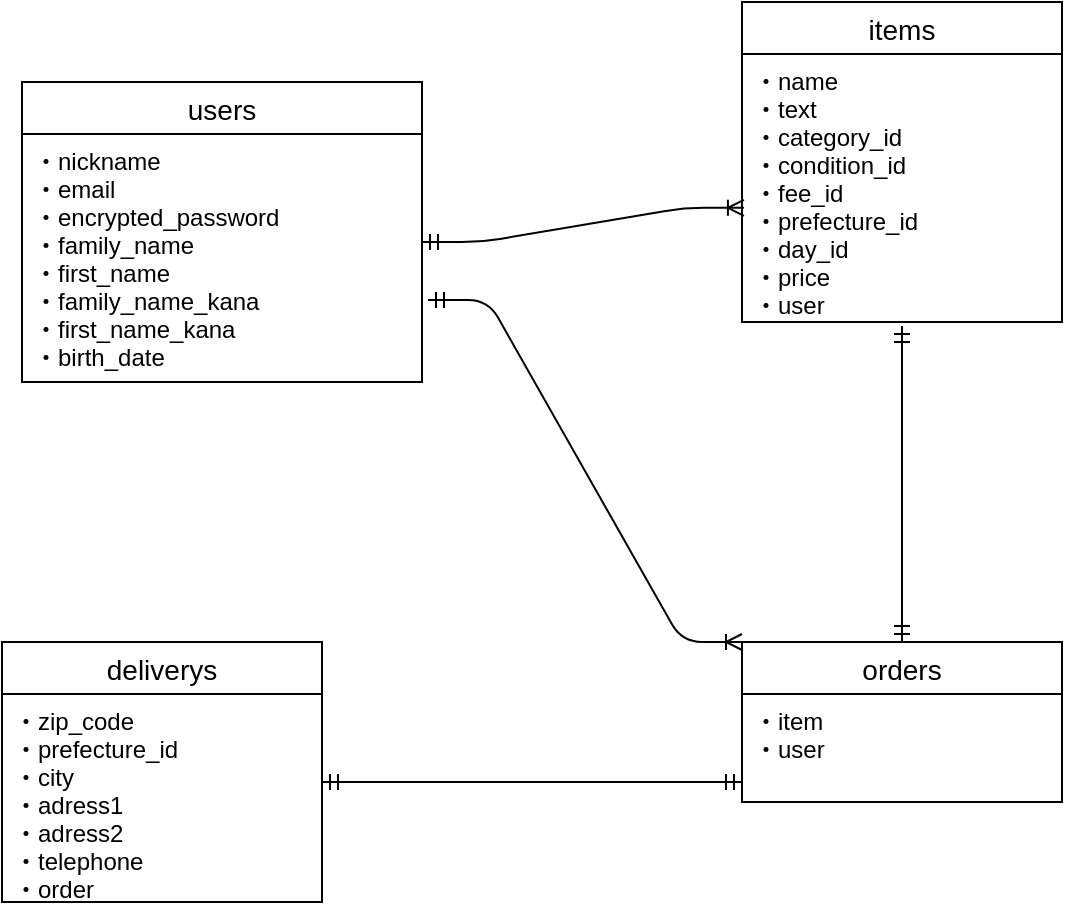 <mxfile>
    <diagram id="czhF3wBDCOuqHl6C9rhG" name="ページ1">
        <mxGraphModel dx="827" dy="896" grid="1" gridSize="10" guides="1" tooltips="1" connect="1" arrows="1" fold="1" page="1" pageScale="1" pageWidth="827" pageHeight="1169" math="0" shadow="0">
            <root>
                <mxCell id="0"/>
                <mxCell id="1" parent="0"/>
                <mxCell id="15" value="users" style="swimlane;fontStyle=0;childLayout=stackLayout;horizontal=1;startSize=26;horizontalStack=0;resizeParent=1;resizeParentMax=0;resizeLast=0;collapsible=1;marginBottom=0;align=center;fontSize=14;rounded=0;" parent="1" vertex="1">
                    <mxGeometry x="80" y="200" width="200" height="150" as="geometry"/>
                </mxCell>
                <mxCell id="18" value="・nickname&#10;・email&#10;・encrypted_password&#10;・family_name&#10;・first_name&#10;・family_name_kana&#10;・first_name_kana&#10;・birth_date&#10;" style="text;strokeColor=none;fillColor=none;spacingLeft=4;spacingRight=4;overflow=hidden;rotatable=0;points=[[0,0.5],[1,0.5]];portConstraint=eastwest;fontSize=12;" parent="15" vertex="1">
                    <mxGeometry y="26" width="200" height="124" as="geometry"/>
                </mxCell>
                <mxCell id="19" value="items" style="swimlane;fontStyle=0;childLayout=stackLayout;horizontal=1;startSize=26;horizontalStack=0;resizeParent=1;resizeParentMax=0;resizeLast=0;collapsible=1;marginBottom=0;align=center;fontSize=14;rounded=0;" parent="1" vertex="1">
                    <mxGeometry x="440" y="160" width="160" height="160" as="geometry"/>
                </mxCell>
                <mxCell id="20" value="・name&#10;・text&#10;・category_id&#10;・condition_id&#10;・fee_id&#10;・prefecture_id&#10;・day_id&#10;・price&#10;・user" style="text;strokeColor=none;fillColor=none;spacingLeft=4;spacingRight=4;overflow=hidden;rotatable=0;points=[[0,0.5],[1,0.5]];portConstraint=eastwest;fontSize=12;" parent="19" vertex="1">
                    <mxGeometry y="26" width="160" height="134" as="geometry"/>
                </mxCell>
                <mxCell id="26" value="" style="edgeStyle=entityRelationEdgeStyle;fontSize=12;html=1;endArrow=ERoneToMany;startArrow=ERmandOne;entryX=0.006;entryY=0.574;entryDx=0;entryDy=0;entryPerimeter=0;" parent="1" target="20" edge="1">
                    <mxGeometry width="100" height="100" relative="1" as="geometry">
                        <mxPoint x="280" y="280" as="sourcePoint"/>
                        <mxPoint x="380" y="180" as="targetPoint"/>
                    </mxGeometry>
                </mxCell>
                <mxCell id="40" value="orders" style="swimlane;fontStyle=0;childLayout=stackLayout;horizontal=1;startSize=26;horizontalStack=0;resizeParent=1;resizeParentMax=0;resizeLast=0;collapsible=1;marginBottom=0;align=center;fontSize=14;rounded=0;" parent="1" vertex="1">
                    <mxGeometry x="440" y="480" width="160" height="80" as="geometry"/>
                </mxCell>
                <mxCell id="42" value="・item&#10;・user" style="text;strokeColor=none;fillColor=none;spacingLeft=4;spacingRight=4;overflow=hidden;rotatable=0;points=[[0,0.5],[1,0.5]];portConstraint=eastwest;fontSize=12;" parent="40" vertex="1">
                    <mxGeometry y="26" width="160" height="54" as="geometry"/>
                </mxCell>
                <mxCell id="46" value="deliverys" style="swimlane;fontStyle=0;childLayout=stackLayout;horizontal=1;startSize=26;horizontalStack=0;resizeParent=1;resizeParentMax=0;resizeLast=0;collapsible=1;marginBottom=0;align=center;fontSize=14;rounded=0;" parent="1" vertex="1">
                    <mxGeometry x="70" y="480" width="160" height="130" as="geometry"/>
                </mxCell>
                <mxCell id="47" value="・zip_code&#10;・prefecture_id&#10;・city&#10;・adress1&#10;・adress2&#10;・telephone&#10;・order" style="text;strokeColor=none;fillColor=none;spacingLeft=4;spacingRight=4;overflow=hidden;rotatable=0;points=[[0,0.5],[1,0.5]];portConstraint=eastwest;fontSize=12;" parent="46" vertex="1">
                    <mxGeometry y="26" width="160" height="104" as="geometry"/>
                </mxCell>
                <mxCell id="52" value="" style="edgeStyle=entityRelationEdgeStyle;fontSize=12;html=1;endArrow=ERoneToMany;startArrow=ERmandOne;entryX=0;entryY=0;entryDx=0;entryDy=0;exitX=1.015;exitY=0.669;exitDx=0;exitDy=0;exitPerimeter=0;" edge="1" parent="1" source="18" target="40">
                    <mxGeometry width="100" height="100" relative="1" as="geometry">
                        <mxPoint x="350" y="450" as="sourcePoint"/>
                        <mxPoint x="450" y="350" as="targetPoint"/>
                    </mxGeometry>
                </mxCell>
                <mxCell id="53" value="" style="fontSize=12;html=1;endArrow=ERmandOne;startArrow=ERmandOne;entryX=0.5;entryY=1.015;entryDx=0;entryDy=0;entryPerimeter=0;exitX=0.5;exitY=0;exitDx=0;exitDy=0;" edge="1" parent="1" source="40" target="20">
                    <mxGeometry width="100" height="100" relative="1" as="geometry">
                        <mxPoint x="435" y="450" as="sourcePoint"/>
                        <mxPoint x="605" y="350" as="targetPoint"/>
                    </mxGeometry>
                </mxCell>
                <mxCell id="55" value="" style="edgeStyle=entityRelationEdgeStyle;fontSize=12;html=1;endArrow=ERmandOne;startArrow=ERmandOne;" edge="1" parent="1">
                    <mxGeometry width="100" height="100" relative="1" as="geometry">
                        <mxPoint x="230" y="550" as="sourcePoint"/>
                        <mxPoint x="440" y="550" as="targetPoint"/>
                    </mxGeometry>
                </mxCell>
            </root>
        </mxGraphModel>
    </diagram>
</mxfile>